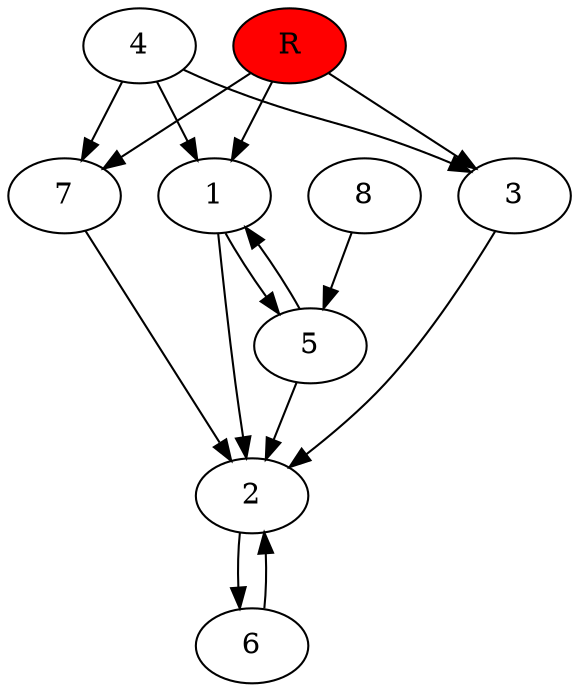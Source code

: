digraph prb12886 {
	1
	2
	3
	4
	5
	6
	7
	8
	R [fillcolor="#ff0000" style=filled]
	1 -> 2
	1 -> 5
	2 -> 6
	3 -> 2
	4 -> 1
	4 -> 3
	4 -> 7
	5 -> 1
	5 -> 2
	6 -> 2
	7 -> 2
	8 -> 5
	R -> 1
	R -> 3
	R -> 7
}
